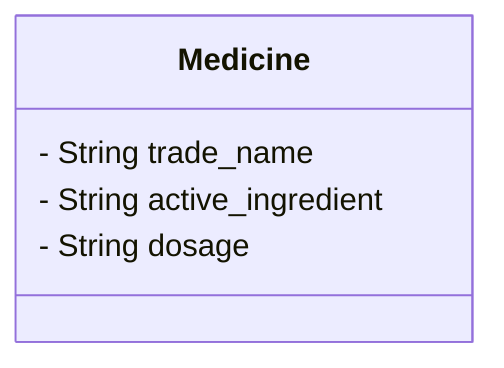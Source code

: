 classDiagram
    class Medicine {
        - String trade_name
        - String active_ingredient
        - String dosage
    }